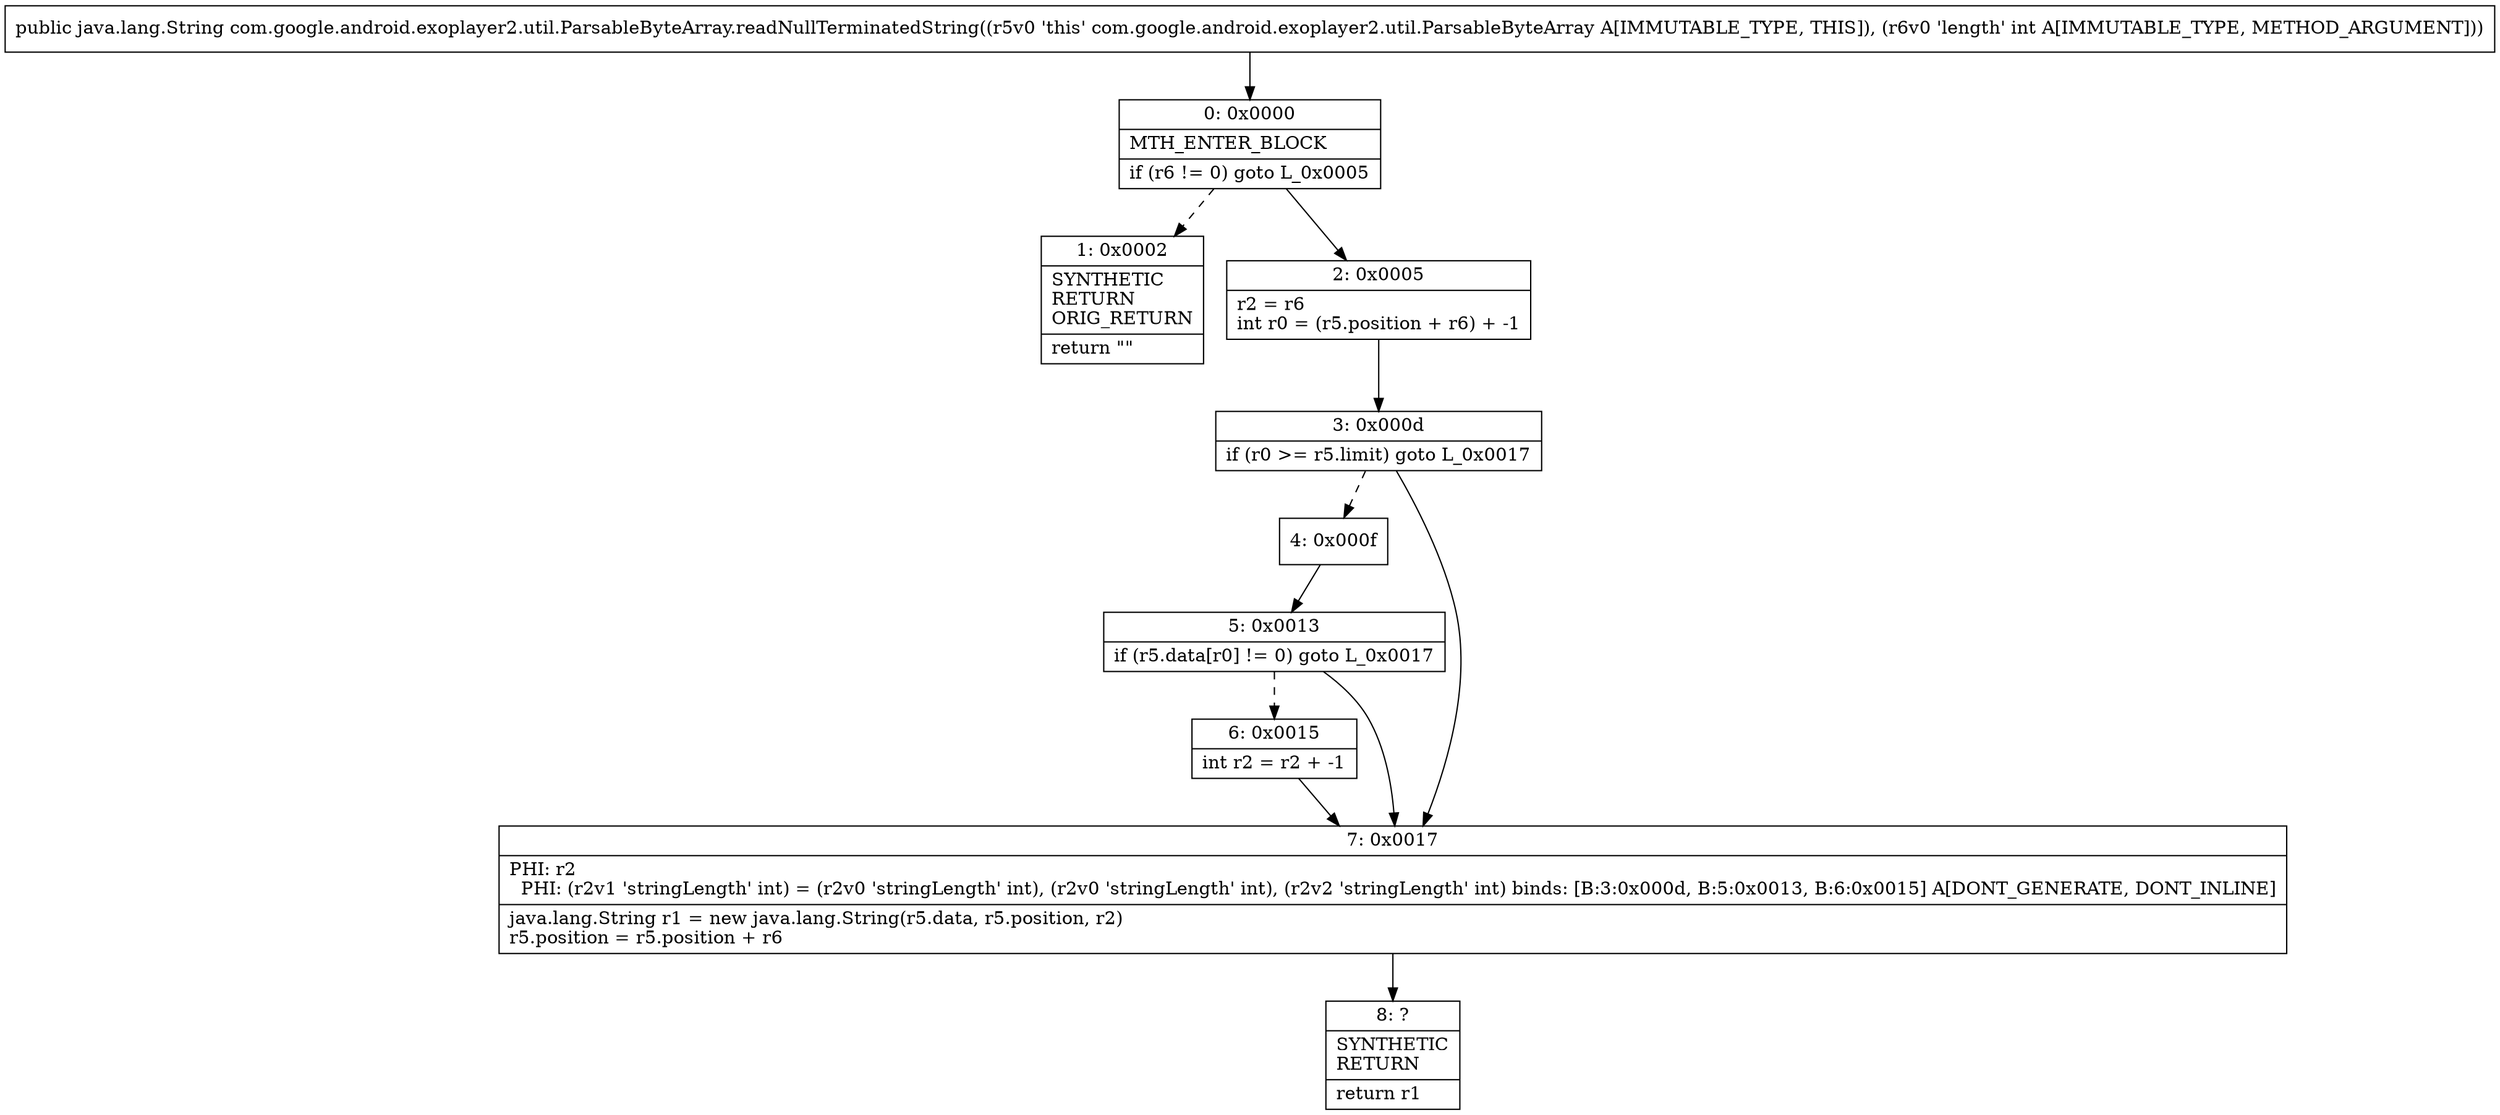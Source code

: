 digraph "CFG forcom.google.android.exoplayer2.util.ParsableByteArray.readNullTerminatedString(I)Ljava\/lang\/String;" {
Node_0 [shape=record,label="{0\:\ 0x0000|MTH_ENTER_BLOCK\l|if (r6 != 0) goto L_0x0005\l}"];
Node_1 [shape=record,label="{1\:\ 0x0002|SYNTHETIC\lRETURN\lORIG_RETURN\l|return \"\"\l}"];
Node_2 [shape=record,label="{2\:\ 0x0005|r2 = r6\lint r0 = (r5.position + r6) + \-1\l}"];
Node_3 [shape=record,label="{3\:\ 0x000d|if (r0 \>= r5.limit) goto L_0x0017\l}"];
Node_4 [shape=record,label="{4\:\ 0x000f}"];
Node_5 [shape=record,label="{5\:\ 0x0013|if (r5.data[r0] != 0) goto L_0x0017\l}"];
Node_6 [shape=record,label="{6\:\ 0x0015|int r2 = r2 + \-1\l}"];
Node_7 [shape=record,label="{7\:\ 0x0017|PHI: r2 \l  PHI: (r2v1 'stringLength' int) = (r2v0 'stringLength' int), (r2v0 'stringLength' int), (r2v2 'stringLength' int) binds: [B:3:0x000d, B:5:0x0013, B:6:0x0015] A[DONT_GENERATE, DONT_INLINE]\l|java.lang.String r1 = new java.lang.String(r5.data, r5.position, r2)\lr5.position = r5.position + r6\l}"];
Node_8 [shape=record,label="{8\:\ ?|SYNTHETIC\lRETURN\l|return r1\l}"];
MethodNode[shape=record,label="{public java.lang.String com.google.android.exoplayer2.util.ParsableByteArray.readNullTerminatedString((r5v0 'this' com.google.android.exoplayer2.util.ParsableByteArray A[IMMUTABLE_TYPE, THIS]), (r6v0 'length' int A[IMMUTABLE_TYPE, METHOD_ARGUMENT])) }"];
MethodNode -> Node_0;
Node_0 -> Node_1[style=dashed];
Node_0 -> Node_2;
Node_2 -> Node_3;
Node_3 -> Node_4[style=dashed];
Node_3 -> Node_7;
Node_4 -> Node_5;
Node_5 -> Node_6[style=dashed];
Node_5 -> Node_7;
Node_6 -> Node_7;
Node_7 -> Node_8;
}

